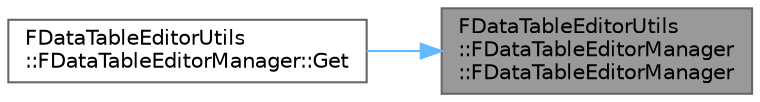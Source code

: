 digraph "FDataTableEditorUtils::FDataTableEditorManager::FDataTableEditorManager"
{
 // INTERACTIVE_SVG=YES
 // LATEX_PDF_SIZE
  bgcolor="transparent";
  edge [fontname=Helvetica,fontsize=10,labelfontname=Helvetica,labelfontsize=10];
  node [fontname=Helvetica,fontsize=10,shape=box,height=0.2,width=0.4];
  rankdir="RL";
  Node1 [id="Node000001",label="FDataTableEditorUtils\l::FDataTableEditorManager\l::FDataTableEditorManager",height=0.2,width=0.4,color="gray40", fillcolor="grey60", style="filled", fontcolor="black",tooltip=" "];
  Node1 -> Node2 [id="edge1_Node000001_Node000002",dir="back",color="steelblue1",style="solid",tooltip=" "];
  Node2 [id="Node000002",label="FDataTableEditorUtils\l::FDataTableEditorManager::Get",height=0.2,width=0.4,color="grey40", fillcolor="white", style="filled",URL="$d8/d13/classFDataTableEditorUtils_1_1FDataTableEditorManager.html#a83ac8591e87180b5c736c52b697b2fd0",tooltip=" "];
}
